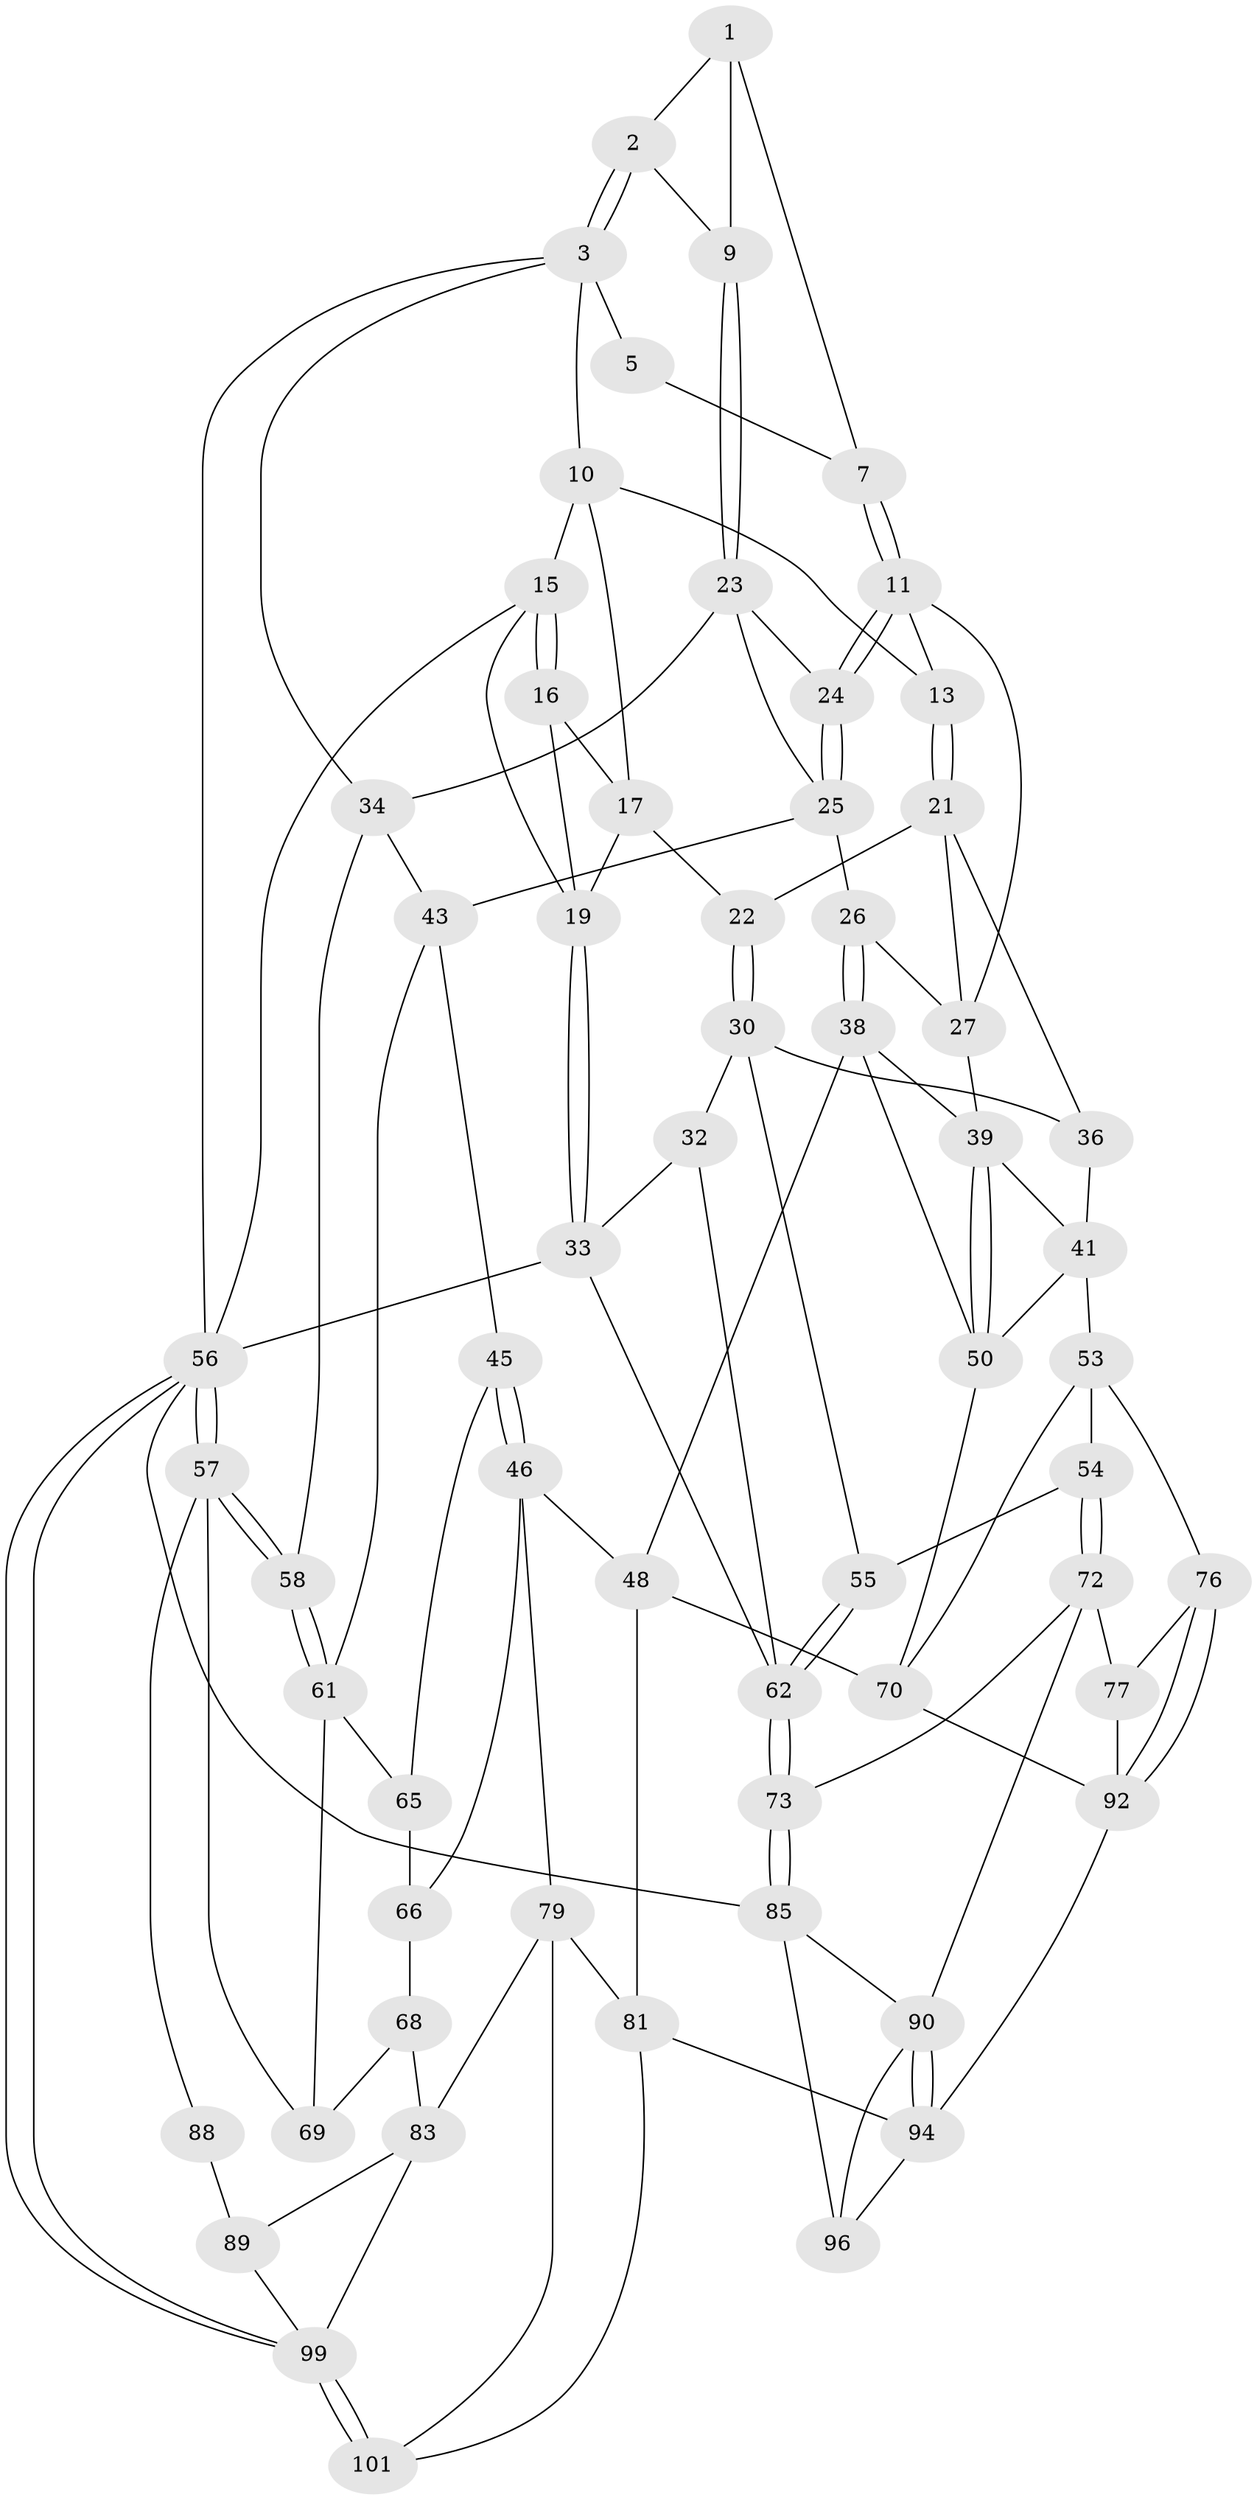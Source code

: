 // original degree distribution, {3: 0.019801980198019802, 4: 0.25742574257425743, 5: 0.49504950495049505, 6: 0.22772277227722773}
// Generated by graph-tools (version 1.1) at 2025/11/02/21/25 10:11:12]
// undirected, 62 vertices, 134 edges
graph export_dot {
graph [start="1"]
  node [color=gray90,style=filled];
  1 [pos="+0.785244862865041+0.007313729424334207",super="+6"];
  2 [pos="+0.8933375796724905+0.05729897714803779"];
  3 [pos="+1+0",super="+4"];
  5 [pos="+0.6613035661681442+0",super="+8"];
  7 [pos="+0.5305727668879181+0.02413745820270455"];
  9 [pos="+0.8227113134810136+0.18652034213458527"];
  10 [pos="+0.2813754916811446+0",super="+14"];
  11 [pos="+0.5261879682117254+0.04812626933673463",super="+12"];
  13 [pos="+0.32695487335775947+0.1764908105548444"];
  15 [pos="+0+0"];
  16 [pos="+0.10315822077430972+0.07755889369237945"];
  17 [pos="+0.15417210579360666+0.09410939693307174",super="+18"];
  19 [pos="+0+0.325121188386553",super="+20"];
  21 [pos="+0.310955046058732+0.22938802259774188",super="+29"];
  22 [pos="+0.16620269535697357+0.208617991791117"];
  23 [pos="+0.8261439067490507+0.20468056081387323",super="+35"];
  24 [pos="+0.7664916033659446+0.26929670938637795"];
  25 [pos="+0.7332581345129868+0.3571025152018836",super="+37"];
  26 [pos="+0.6998638648038998+0.36114764974354024"];
  27 [pos="+0.527972775568476+0.29132622999210883",super="+28"];
  30 [pos="+0.14066934432353415+0.4240543446957805",super="+31"];
  32 [pos="+0+0.43754973895045546"];
  33 [pos="+0+0.427323216964956",super="+59"];
  34 [pos="+1+0.19791738819991625",super="+52"];
  36 [pos="+0.20444771543702595+0.432617413544376"];
  38 [pos="+0.6119150296745874+0.48259678692088176",super="+49"];
  39 [pos="+0.49568767936114005+0.4748367138059024",super="+40"];
  41 [pos="+0.3409361704372862+0.6221354698396844",super="+42"];
  43 [pos="+0.8444208252489438+0.5212934636267895",super="+44"];
  45 [pos="+0.8031106217590335+0.5876295756158215"];
  46 [pos="+0.6860553078164623+0.6537665674988051",super="+47"];
  48 [pos="+0.6743412653207467+0.6553987761141794",super="+74"];
  50 [pos="+0.4872051981948359+0.5877177572846742",super="+51"];
  53 [pos="+0.3161809658502245+0.6376630522589819",super="+71"];
  54 [pos="+0.23849263067209758+0.6724349104843413"];
  55 [pos="+0.1346262930482844+0.6786678837451314"];
  56 [pos="+1+1",super="+60"];
  57 [pos="+1+1",super="+87"];
  58 [pos="+1+0.7559346089791006"];
  61 [pos="+1+0.7314619035395862",super="+64"];
  62 [pos="+0.10820211617835601+0.7270896845650343",super="+63"];
  65 [pos="+0.8440628148909964+0.6922457140068311"];
  66 [pos="+0.8448859591131834+0.7029961448180427",super="+67"];
  68 [pos="+0.8998896253129522+0.7939982245535374",super="+82"];
  69 [pos="+0.9176974570800445+0.7961728097541527"];
  70 [pos="+0.5224280090675736+0.7040542547756251",super="+75"];
  72 [pos="+0.1948704738510551+0.8067213002736301",super="+78"];
  73 [pos="+0.18747255248001282+0.8099262225836612"];
  76 [pos="+0.36556720106820556+0.7544687785448655"];
  77 [pos="+0.31784189839350324+0.8154169255085845"];
  79 [pos="+0.7297014641950347+0.8960592804490949",super="+80"];
  81 [pos="+0.5935910109930803+0.8653860895114358",super="+97"];
  83 [pos="+0.7737556613626368+0.8839168445028212",super="+84"];
  85 [pos="+0.14444903956251703+0.8921921825594612",super="+86"];
  88 [pos="+0.9051764063519101+0.8970225961871919"];
  89 [pos="+0.8396477673715346+0.8982798150372554",super="+98"];
  90 [pos="+0.3120411263901366+0.8232818127537438",super="+91"];
  92 [pos="+0.47630161193707504+0.8583421123263901",super="+93"];
  94 [pos="+0.37962448326430986+1",super="+95"];
  96 [pos="+0+1"];
  99 [pos="+0.8492593183186532+1",super="+100"];
  101 [pos="+0.5583450523451324+1"];
  1 -- 2;
  1 -- 9;
  1 -- 7;
  2 -- 3;
  2 -- 3;
  2 -- 9;
  3 -- 34;
  3 -- 56;
  3 -- 10;
  3 -- 5;
  5 -- 7;
  7 -- 11;
  7 -- 11;
  9 -- 23;
  9 -- 23;
  10 -- 15;
  10 -- 17;
  10 -- 13;
  11 -- 24;
  11 -- 24;
  11 -- 27;
  11 -- 13;
  13 -- 21;
  13 -- 21;
  15 -- 16;
  15 -- 16;
  15 -- 56;
  15 -- 19;
  16 -- 17;
  16 -- 19;
  17 -- 19;
  17 -- 22;
  19 -- 33;
  19 -- 33;
  21 -- 22;
  21 -- 36;
  21 -- 27;
  22 -- 30;
  22 -- 30;
  23 -- 24;
  23 -- 34;
  23 -- 25;
  24 -- 25;
  24 -- 25;
  25 -- 26;
  25 -- 43;
  26 -- 27;
  26 -- 38;
  26 -- 38;
  27 -- 39;
  30 -- 36;
  30 -- 32;
  30 -- 55;
  32 -- 33;
  32 -- 62;
  33 -- 56;
  33 -- 62;
  34 -- 43;
  34 -- 58;
  36 -- 41;
  38 -- 39;
  38 -- 48;
  38 -- 50;
  39 -- 50;
  39 -- 50;
  39 -- 41;
  41 -- 50;
  41 -- 53;
  43 -- 45;
  43 -- 61;
  45 -- 46;
  45 -- 46;
  45 -- 65;
  46 -- 48;
  46 -- 79;
  46 -- 66;
  48 -- 81;
  48 -- 70;
  50 -- 70;
  53 -- 54;
  53 -- 76;
  53 -- 70;
  54 -- 55;
  54 -- 72;
  54 -- 72;
  55 -- 62;
  55 -- 62;
  56 -- 57;
  56 -- 57;
  56 -- 99;
  56 -- 99;
  56 -- 85;
  57 -- 58;
  57 -- 58;
  57 -- 88;
  57 -- 69;
  58 -- 61;
  58 -- 61;
  61 -- 65;
  61 -- 69;
  62 -- 73;
  62 -- 73;
  65 -- 66;
  66 -- 68 [weight=2];
  68 -- 69;
  68 -- 83;
  70 -- 92;
  72 -- 73;
  72 -- 90;
  72 -- 77;
  73 -- 85;
  73 -- 85;
  76 -- 77;
  76 -- 92;
  76 -- 92;
  77 -- 92;
  79 -- 81;
  79 -- 101;
  79 -- 83;
  81 -- 101;
  81 -- 94;
  83 -- 89;
  83 -- 99;
  85 -- 90;
  85 -- 96;
  88 -- 89 [weight=2];
  89 -- 99;
  90 -- 94;
  90 -- 94;
  90 -- 96;
  92 -- 94;
  94 -- 96;
  99 -- 101;
  99 -- 101;
}
